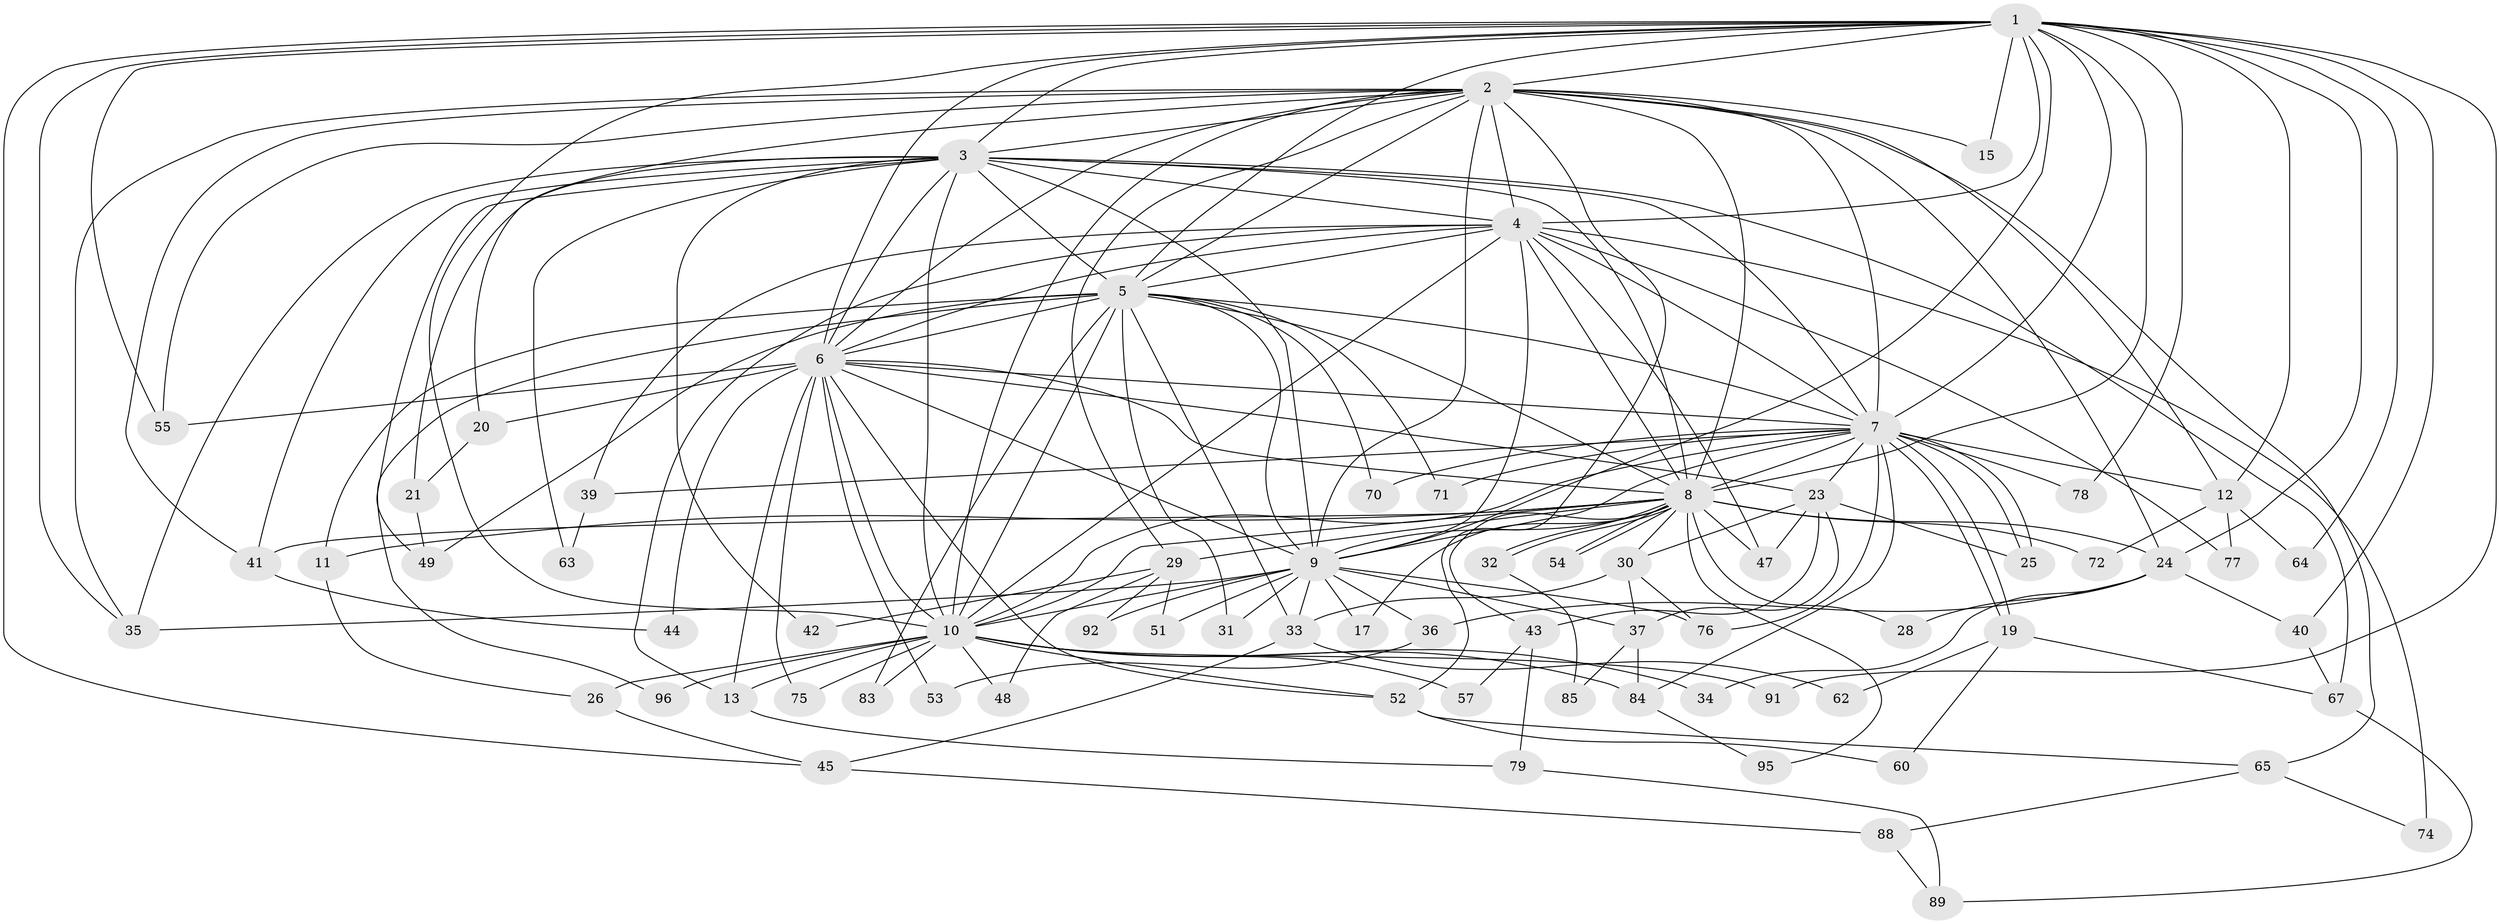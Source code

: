 // Generated by graph-tools (version 1.1) at 2025/51/02/27/25 19:51:42]
// undirected, 72 vertices, 187 edges
graph export_dot {
graph [start="1"]
  node [color=gray90,style=filled];
  1 [super="+58"];
  2 [super="+68"];
  3 [super="+82"];
  4;
  5 [super="+16"];
  6 [super="+14"];
  7 [super="+22"];
  8 [super="+56"];
  9 [super="+99"];
  10 [super="+27"];
  11;
  12 [super="+38"];
  13 [super="+18"];
  15;
  17;
  19 [super="+86"];
  20;
  21 [super="+94"];
  23 [super="+59"];
  24 [super="+98"];
  25;
  26;
  28;
  29;
  30;
  31;
  32;
  33 [super="+81"];
  34;
  35 [super="+80"];
  36;
  37 [super="+73"];
  39 [super="+46"];
  40;
  41 [super="+61"];
  42;
  43;
  44;
  45 [super="+50"];
  47 [super="+66"];
  48;
  49;
  51;
  52 [super="+90"];
  53;
  54;
  55 [super="+69"];
  57;
  60;
  62;
  63;
  64;
  65;
  67;
  70;
  71;
  72;
  74;
  75;
  76 [super="+97"];
  77;
  78;
  79;
  83;
  84 [super="+87"];
  85;
  88;
  89 [super="+93"];
  91;
  92;
  95;
  96;
  1 -- 2;
  1 -- 3;
  1 -- 4;
  1 -- 5 [weight=2];
  1 -- 6;
  1 -- 7;
  1 -- 8;
  1 -- 9;
  1 -- 10;
  1 -- 12;
  1 -- 15;
  1 -- 35;
  1 -- 40;
  1 -- 45;
  1 -- 64;
  1 -- 78;
  1 -- 91;
  1 -- 24;
  1 -- 55;
  2 -- 3 [weight=2];
  2 -- 4;
  2 -- 5;
  2 -- 6;
  2 -- 7;
  2 -- 8 [weight=2];
  2 -- 9;
  2 -- 10;
  2 -- 12;
  2 -- 15;
  2 -- 20;
  2 -- 24 [weight=2];
  2 -- 29;
  2 -- 35;
  2 -- 41;
  2 -- 52;
  2 -- 55;
  2 -- 65;
  3 -- 4;
  3 -- 5;
  3 -- 6 [weight=3];
  3 -- 7 [weight=2];
  3 -- 8;
  3 -- 9;
  3 -- 10;
  3 -- 21;
  3 -- 42;
  3 -- 49;
  3 -- 63;
  3 -- 67;
  3 -- 41;
  3 -- 35;
  4 -- 5;
  4 -- 6;
  4 -- 7;
  4 -- 8;
  4 -- 9;
  4 -- 10;
  4 -- 39;
  4 -- 47;
  4 -- 74;
  4 -- 77;
  4 -- 13;
  5 -- 6;
  5 -- 7;
  5 -- 8;
  5 -- 9;
  5 -- 10;
  5 -- 11;
  5 -- 31;
  5 -- 33;
  5 -- 49;
  5 -- 71;
  5 -- 83;
  5 -- 96;
  5 -- 70;
  6 -- 7;
  6 -- 8;
  6 -- 9;
  6 -- 10;
  6 -- 13;
  6 -- 20;
  6 -- 23;
  6 -- 44;
  6 -- 53;
  6 -- 75;
  6 -- 52;
  6 -- 55;
  7 -- 8;
  7 -- 9;
  7 -- 10;
  7 -- 19;
  7 -- 19;
  7 -- 23;
  7 -- 25;
  7 -- 25;
  7 -- 39 [weight=2];
  7 -- 71;
  7 -- 76;
  7 -- 78;
  7 -- 84;
  7 -- 70;
  7 -- 12;
  8 -- 9;
  8 -- 10;
  8 -- 11;
  8 -- 17;
  8 -- 24;
  8 -- 28;
  8 -- 29;
  8 -- 30;
  8 -- 32;
  8 -- 32;
  8 -- 41;
  8 -- 43;
  8 -- 47;
  8 -- 54;
  8 -- 54;
  8 -- 72;
  8 -- 95;
  9 -- 10;
  9 -- 17;
  9 -- 31;
  9 -- 33;
  9 -- 36;
  9 -- 37;
  9 -- 51;
  9 -- 76;
  9 -- 92;
  9 -- 35;
  10 -- 13;
  10 -- 26;
  10 -- 34;
  10 -- 48;
  10 -- 57;
  10 -- 83;
  10 -- 91;
  10 -- 96;
  10 -- 75;
  10 -- 52;
  10 -- 84;
  11 -- 26;
  12 -- 64;
  12 -- 72;
  12 -- 77;
  13 -- 79;
  19 -- 60;
  19 -- 62;
  19 -- 67;
  20 -- 21;
  21 -- 49;
  23 -- 30;
  23 -- 37;
  23 -- 43;
  23 -- 25;
  23 -- 47;
  24 -- 28;
  24 -- 34;
  24 -- 36;
  24 -- 40;
  26 -- 45;
  29 -- 42;
  29 -- 48;
  29 -- 51;
  29 -- 92;
  30 -- 33;
  30 -- 37;
  30 -- 76;
  32 -- 85;
  33 -- 62;
  33 -- 45;
  36 -- 53;
  37 -- 84;
  37 -- 85;
  39 -- 63;
  40 -- 67;
  41 -- 44;
  43 -- 57;
  43 -- 79;
  45 -- 88;
  52 -- 60;
  52 -- 65;
  65 -- 74;
  65 -- 88;
  67 -- 89;
  79 -- 89;
  84 -- 95;
  88 -- 89;
}
